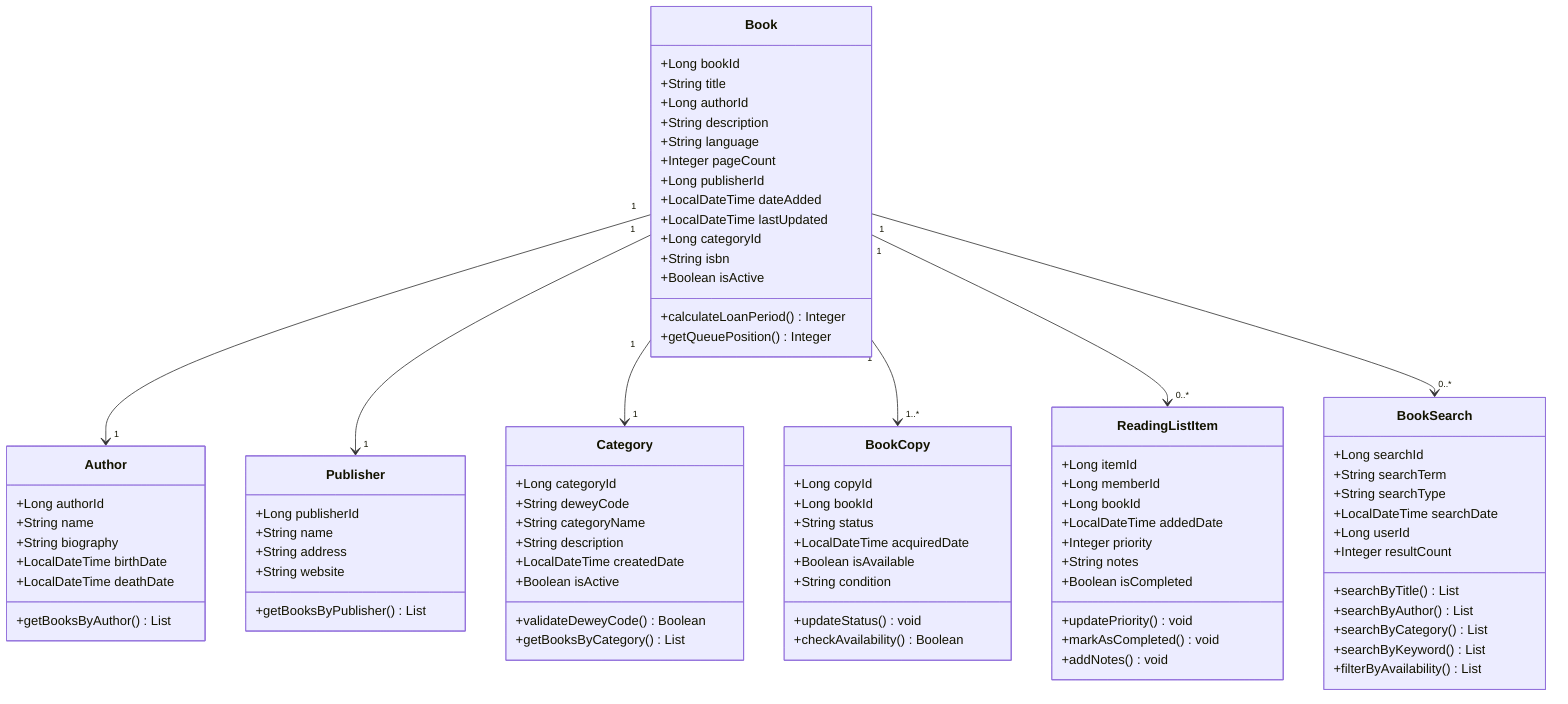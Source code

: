 classDiagram
    class Book {
        +Long bookId
        +String title
        +Long authorId
        +String description
        +String language
        +Integer pageCount
        +Long publisherId
        +LocalDateTime dateAdded
        +LocalDateTime lastUpdated
        +Long categoryId
        +String isbn
        +Boolean isActive
        +calculateLoanPeriod() Integer
        +getQueuePosition() Integer
    }
    
    class Author {
        +Long authorId
        +String name
        +String biography
        +LocalDateTime birthDate
        +LocalDateTime deathDate
        +getBooksByAuthor() List
    }
    
    class Publisher {
        +Long publisherId
        +String name
        +String address
        +String website
        +getBooksByPublisher() List
    }
    
    class Category {
        +Long categoryId
        +String deweyCode
        +String categoryName
        +String description
        +LocalDateTime createdDate
        +Boolean isActive
        +validateDeweyCode() Boolean
        +getBooksByCategory() List
    }
    
    class BookCopy {
        +Long copyId
        +Long bookId
        +String status
        +LocalDateTime acquiredDate
        +Boolean isAvailable
        +String condition
        +updateStatus() void
        +checkAvailability() Boolean
    }
    
    class BookSearch {
        +Long searchId
        +String searchTerm
        +String searchType
        +LocalDateTime searchDate
        +Long userId
        +Integer resultCount
        +searchByTitle() List
        +searchByAuthor() List
        +searchByCategory() List
        +searchByKeyword() List
        +filterByAvailability() List
    }
    
    class ReadingListItem {
        +Long itemId
        +Long memberId
        +Long bookId
        +LocalDateTime addedDate
        +Integer priority
        +String notes
        +Boolean isCompleted
        +updatePriority() void
        +markAsCompleted() void
        +addNotes() void
    }
    
    Book "1" --> "1" Author
    Book "1" --> "1" Publisher
    Book "1" --> "1" Category
    Book "1" --> "1..*" BookCopy
    Book "1" --> "0..*" ReadingListItem
    Book "1" --> "0..*" BookSearch